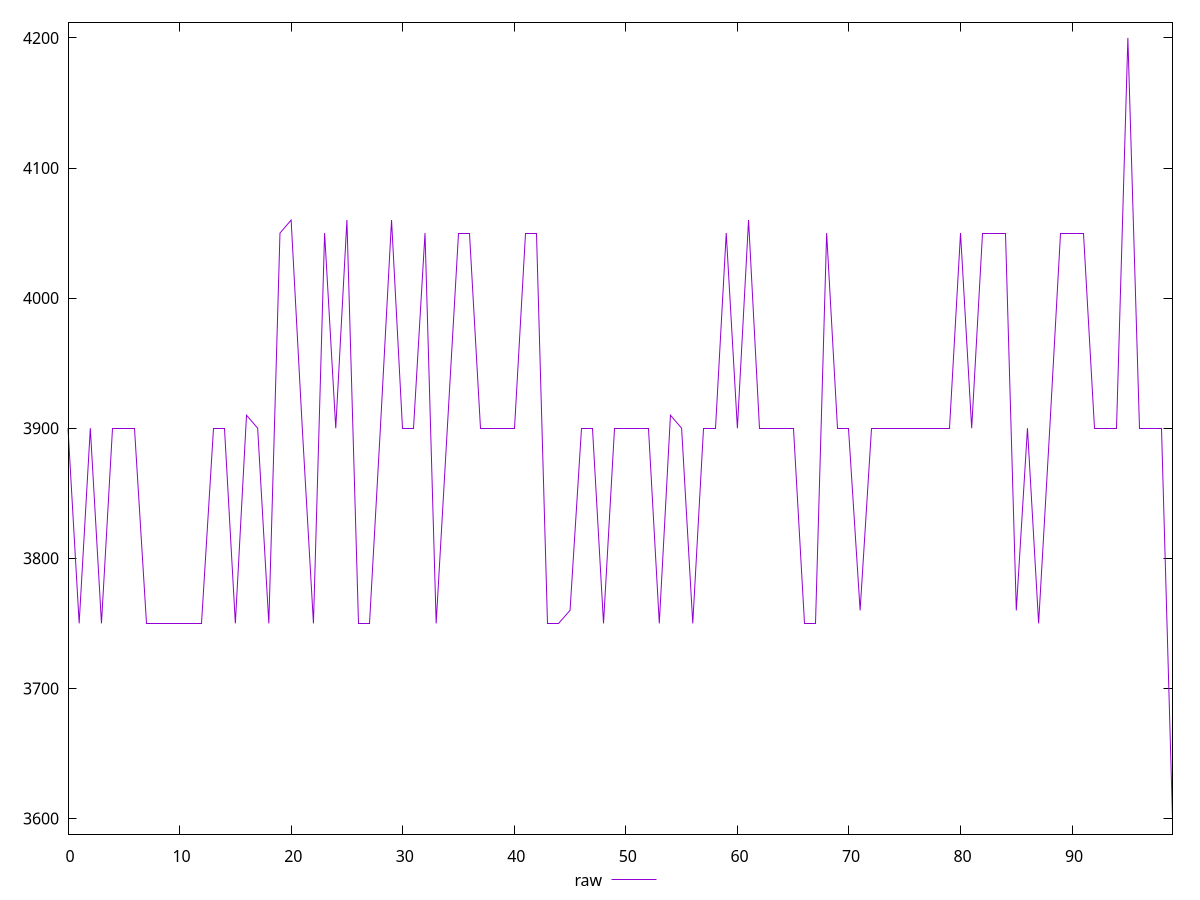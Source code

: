 reset

$raw <<EOF
0 3900
1 3750
2 3900
3 3750
4 3900
5 3900
6 3900
7 3750
8 3750
9 3750
10 3750
11 3750
12 3750
13 3900
14 3900
15 3750
16 3910
17 3900
18 3750
19 4050
20 4060
21 3900
22 3750
23 4050
24 3900
25 4060
26 3750
27 3750
28 3900
29 4060
30 3900
31 3900
32 4050
33 3750
34 3900
35 4050
36 4050
37 3900
38 3900
39 3900
40 3900
41 4050
42 4050
43 3750
44 3750
45 3760
46 3900
47 3900
48 3750
49 3900
50 3900
51 3900
52 3900
53 3750
54 3910
55 3900
56 3750
57 3900
58 3900
59 4050
60 3900
61 4060
62 3900
63 3900
64 3900
65 3900
66 3750
67 3750
68 4050
69 3900
70 3900
71 3760
72 3900
73 3900
74 3900
75 3900
76 3900
77 3900
78 3900
79 3900
80 4050
81 3900
82 4050
83 4050
84 4050
85 3760
86 3900
87 3750
88 3900
89 4050
90 4050
91 4050
92 3900
93 3900
94 3900
95 4200
96 3900
97 3900
98 3900
99 3600
EOF

set key outside below
set xrange [0:99]
set yrange [3588:4212]
set trange [3588:4212]
set terminal svg size 640, 500 enhanced background rgb 'white'
set output "reports/report_00032_2021-02-25T10-28-15.087Z/unused-javascript/samples/astro/raw/values.svg"

plot $raw title "raw" with line

reset
